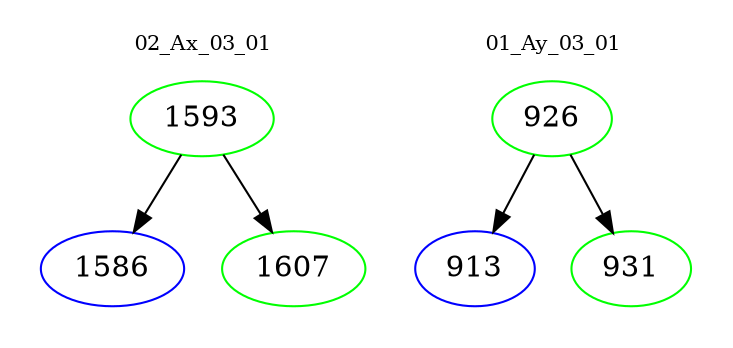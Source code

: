 digraph{
subgraph cluster_0 {
color = white
label = "02_Ax_03_01";
fontsize=10;
T0_1593 [label="1593", color="green"]
T0_1593 -> T0_1586 [color="black"]
T0_1586 [label="1586", color="blue"]
T0_1593 -> T0_1607 [color="black"]
T0_1607 [label="1607", color="green"]
}
subgraph cluster_1 {
color = white
label = "01_Ay_03_01";
fontsize=10;
T1_926 [label="926", color="green"]
T1_926 -> T1_913 [color="black"]
T1_913 [label="913", color="blue"]
T1_926 -> T1_931 [color="black"]
T1_931 [label="931", color="green"]
}
}
